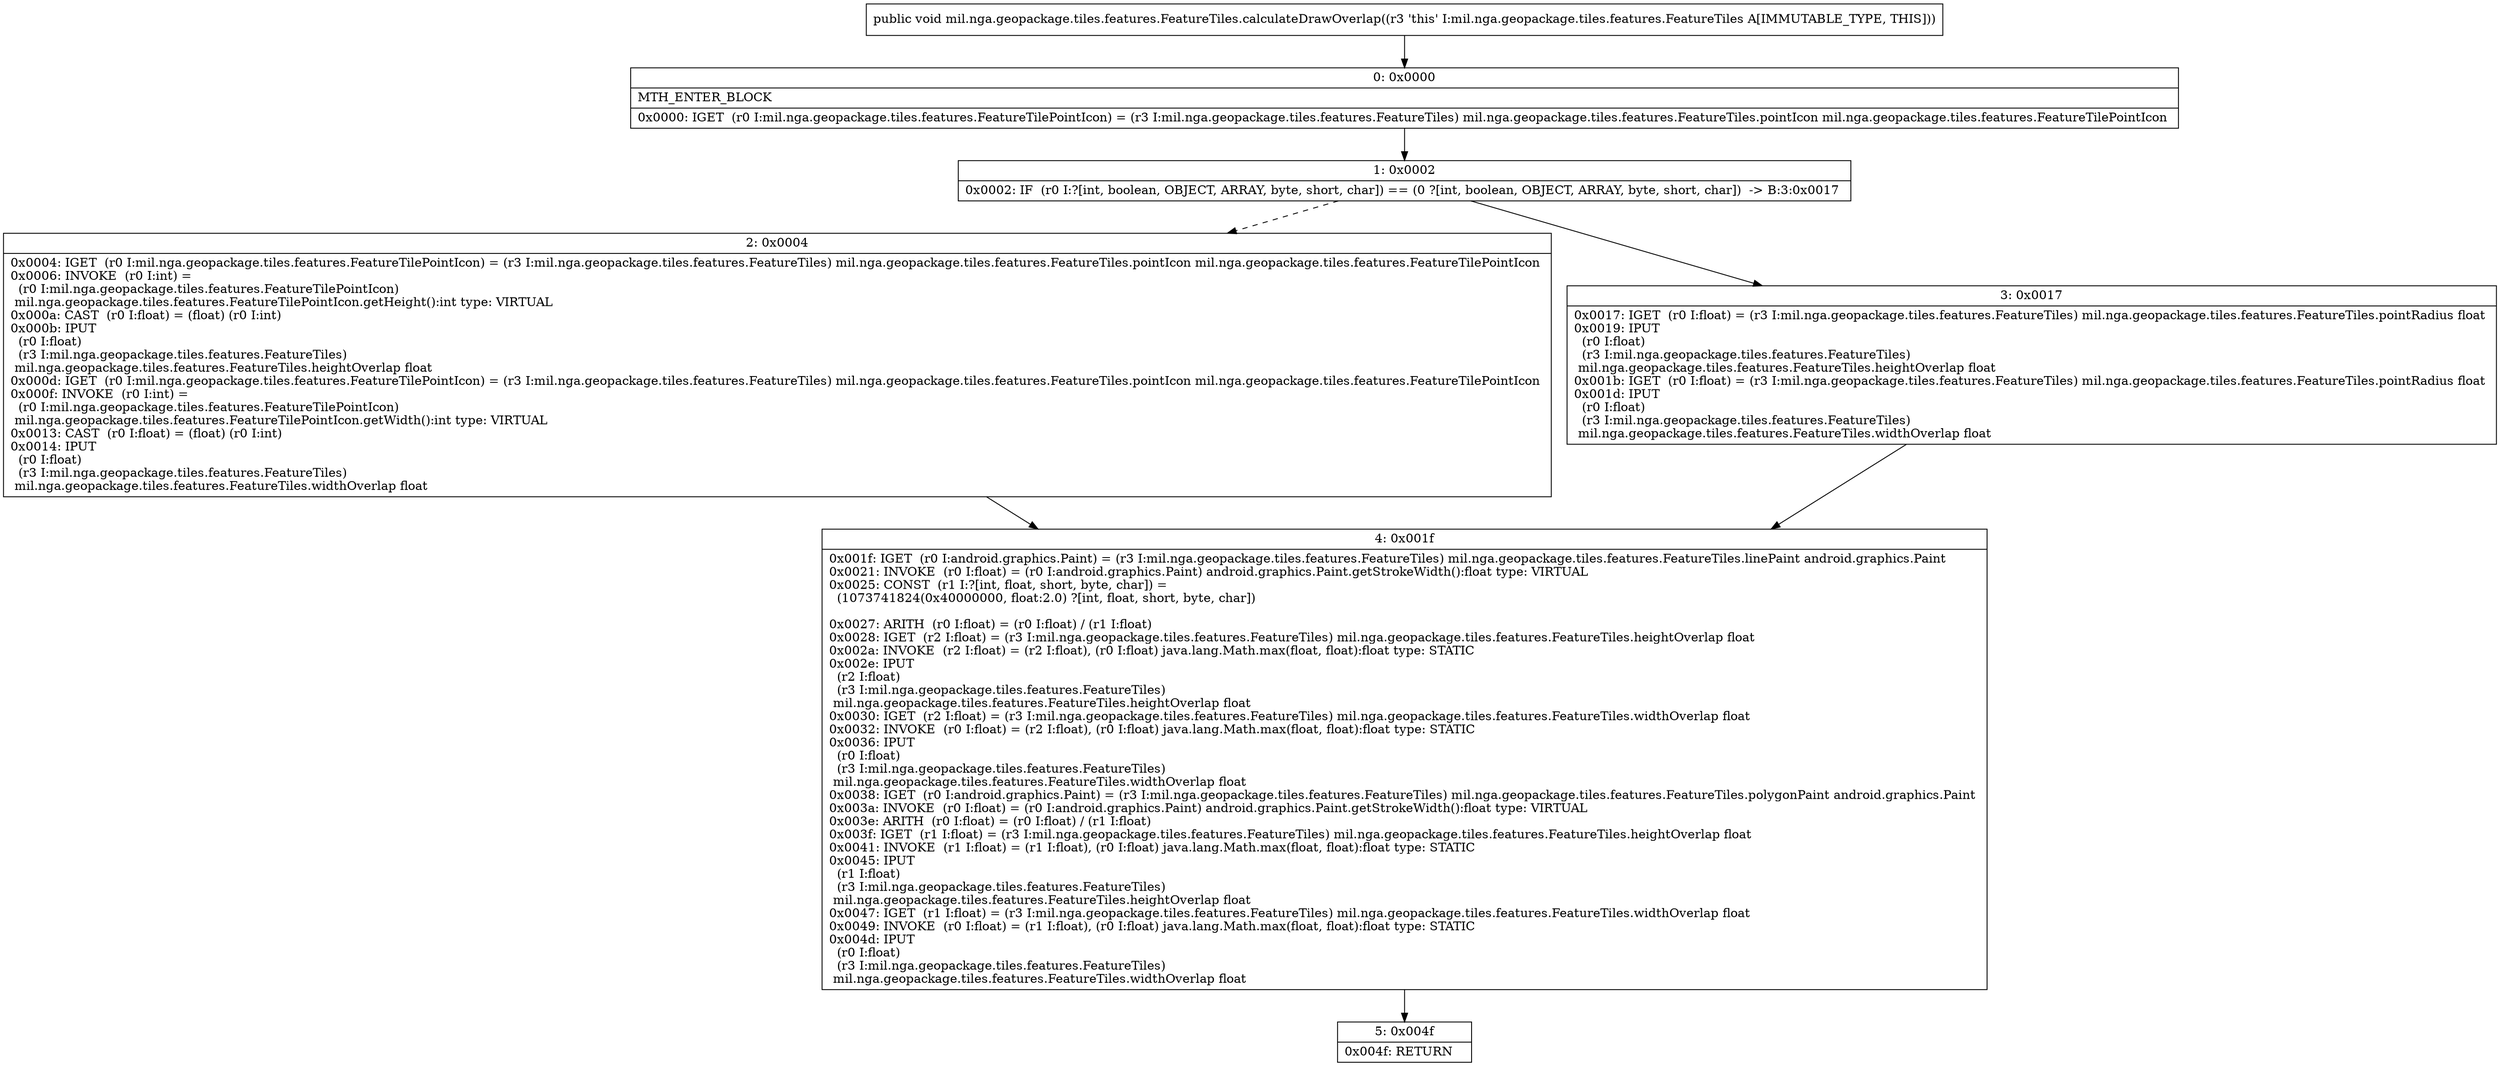digraph "CFG formil.nga.geopackage.tiles.features.FeatureTiles.calculateDrawOverlap()V" {
Node_0 [shape=record,label="{0\:\ 0x0000|MTH_ENTER_BLOCK\l|0x0000: IGET  (r0 I:mil.nga.geopackage.tiles.features.FeatureTilePointIcon) = (r3 I:mil.nga.geopackage.tiles.features.FeatureTiles) mil.nga.geopackage.tiles.features.FeatureTiles.pointIcon mil.nga.geopackage.tiles.features.FeatureTilePointIcon \l}"];
Node_1 [shape=record,label="{1\:\ 0x0002|0x0002: IF  (r0 I:?[int, boolean, OBJECT, ARRAY, byte, short, char]) == (0 ?[int, boolean, OBJECT, ARRAY, byte, short, char])  \-\> B:3:0x0017 \l}"];
Node_2 [shape=record,label="{2\:\ 0x0004|0x0004: IGET  (r0 I:mil.nga.geopackage.tiles.features.FeatureTilePointIcon) = (r3 I:mil.nga.geopackage.tiles.features.FeatureTiles) mil.nga.geopackage.tiles.features.FeatureTiles.pointIcon mil.nga.geopackage.tiles.features.FeatureTilePointIcon \l0x0006: INVOKE  (r0 I:int) = \l  (r0 I:mil.nga.geopackage.tiles.features.FeatureTilePointIcon)\l mil.nga.geopackage.tiles.features.FeatureTilePointIcon.getHeight():int type: VIRTUAL \l0x000a: CAST  (r0 I:float) = (float) (r0 I:int) \l0x000b: IPUT  \l  (r0 I:float)\l  (r3 I:mil.nga.geopackage.tiles.features.FeatureTiles)\l mil.nga.geopackage.tiles.features.FeatureTiles.heightOverlap float \l0x000d: IGET  (r0 I:mil.nga.geopackage.tiles.features.FeatureTilePointIcon) = (r3 I:mil.nga.geopackage.tiles.features.FeatureTiles) mil.nga.geopackage.tiles.features.FeatureTiles.pointIcon mil.nga.geopackage.tiles.features.FeatureTilePointIcon \l0x000f: INVOKE  (r0 I:int) = \l  (r0 I:mil.nga.geopackage.tiles.features.FeatureTilePointIcon)\l mil.nga.geopackage.tiles.features.FeatureTilePointIcon.getWidth():int type: VIRTUAL \l0x0013: CAST  (r0 I:float) = (float) (r0 I:int) \l0x0014: IPUT  \l  (r0 I:float)\l  (r3 I:mil.nga.geopackage.tiles.features.FeatureTiles)\l mil.nga.geopackage.tiles.features.FeatureTiles.widthOverlap float \l}"];
Node_3 [shape=record,label="{3\:\ 0x0017|0x0017: IGET  (r0 I:float) = (r3 I:mil.nga.geopackage.tiles.features.FeatureTiles) mil.nga.geopackage.tiles.features.FeatureTiles.pointRadius float \l0x0019: IPUT  \l  (r0 I:float)\l  (r3 I:mil.nga.geopackage.tiles.features.FeatureTiles)\l mil.nga.geopackage.tiles.features.FeatureTiles.heightOverlap float \l0x001b: IGET  (r0 I:float) = (r3 I:mil.nga.geopackage.tiles.features.FeatureTiles) mil.nga.geopackage.tiles.features.FeatureTiles.pointRadius float \l0x001d: IPUT  \l  (r0 I:float)\l  (r3 I:mil.nga.geopackage.tiles.features.FeatureTiles)\l mil.nga.geopackage.tiles.features.FeatureTiles.widthOverlap float \l}"];
Node_4 [shape=record,label="{4\:\ 0x001f|0x001f: IGET  (r0 I:android.graphics.Paint) = (r3 I:mil.nga.geopackage.tiles.features.FeatureTiles) mil.nga.geopackage.tiles.features.FeatureTiles.linePaint android.graphics.Paint \l0x0021: INVOKE  (r0 I:float) = (r0 I:android.graphics.Paint) android.graphics.Paint.getStrokeWidth():float type: VIRTUAL \l0x0025: CONST  (r1 I:?[int, float, short, byte, char]) = \l  (1073741824(0x40000000, float:2.0) ?[int, float, short, byte, char])\l \l0x0027: ARITH  (r0 I:float) = (r0 I:float) \/ (r1 I:float) \l0x0028: IGET  (r2 I:float) = (r3 I:mil.nga.geopackage.tiles.features.FeatureTiles) mil.nga.geopackage.tiles.features.FeatureTiles.heightOverlap float \l0x002a: INVOKE  (r2 I:float) = (r2 I:float), (r0 I:float) java.lang.Math.max(float, float):float type: STATIC \l0x002e: IPUT  \l  (r2 I:float)\l  (r3 I:mil.nga.geopackage.tiles.features.FeatureTiles)\l mil.nga.geopackage.tiles.features.FeatureTiles.heightOverlap float \l0x0030: IGET  (r2 I:float) = (r3 I:mil.nga.geopackage.tiles.features.FeatureTiles) mil.nga.geopackage.tiles.features.FeatureTiles.widthOverlap float \l0x0032: INVOKE  (r0 I:float) = (r2 I:float), (r0 I:float) java.lang.Math.max(float, float):float type: STATIC \l0x0036: IPUT  \l  (r0 I:float)\l  (r3 I:mil.nga.geopackage.tiles.features.FeatureTiles)\l mil.nga.geopackage.tiles.features.FeatureTiles.widthOverlap float \l0x0038: IGET  (r0 I:android.graphics.Paint) = (r3 I:mil.nga.geopackage.tiles.features.FeatureTiles) mil.nga.geopackage.tiles.features.FeatureTiles.polygonPaint android.graphics.Paint \l0x003a: INVOKE  (r0 I:float) = (r0 I:android.graphics.Paint) android.graphics.Paint.getStrokeWidth():float type: VIRTUAL \l0x003e: ARITH  (r0 I:float) = (r0 I:float) \/ (r1 I:float) \l0x003f: IGET  (r1 I:float) = (r3 I:mil.nga.geopackage.tiles.features.FeatureTiles) mil.nga.geopackage.tiles.features.FeatureTiles.heightOverlap float \l0x0041: INVOKE  (r1 I:float) = (r1 I:float), (r0 I:float) java.lang.Math.max(float, float):float type: STATIC \l0x0045: IPUT  \l  (r1 I:float)\l  (r3 I:mil.nga.geopackage.tiles.features.FeatureTiles)\l mil.nga.geopackage.tiles.features.FeatureTiles.heightOverlap float \l0x0047: IGET  (r1 I:float) = (r3 I:mil.nga.geopackage.tiles.features.FeatureTiles) mil.nga.geopackage.tiles.features.FeatureTiles.widthOverlap float \l0x0049: INVOKE  (r0 I:float) = (r1 I:float), (r0 I:float) java.lang.Math.max(float, float):float type: STATIC \l0x004d: IPUT  \l  (r0 I:float)\l  (r3 I:mil.nga.geopackage.tiles.features.FeatureTiles)\l mil.nga.geopackage.tiles.features.FeatureTiles.widthOverlap float \l}"];
Node_5 [shape=record,label="{5\:\ 0x004f|0x004f: RETURN   \l}"];
MethodNode[shape=record,label="{public void mil.nga.geopackage.tiles.features.FeatureTiles.calculateDrawOverlap((r3 'this' I:mil.nga.geopackage.tiles.features.FeatureTiles A[IMMUTABLE_TYPE, THIS])) }"];
MethodNode -> Node_0;
Node_0 -> Node_1;
Node_1 -> Node_2[style=dashed];
Node_1 -> Node_3;
Node_2 -> Node_4;
Node_3 -> Node_4;
Node_4 -> Node_5;
}

